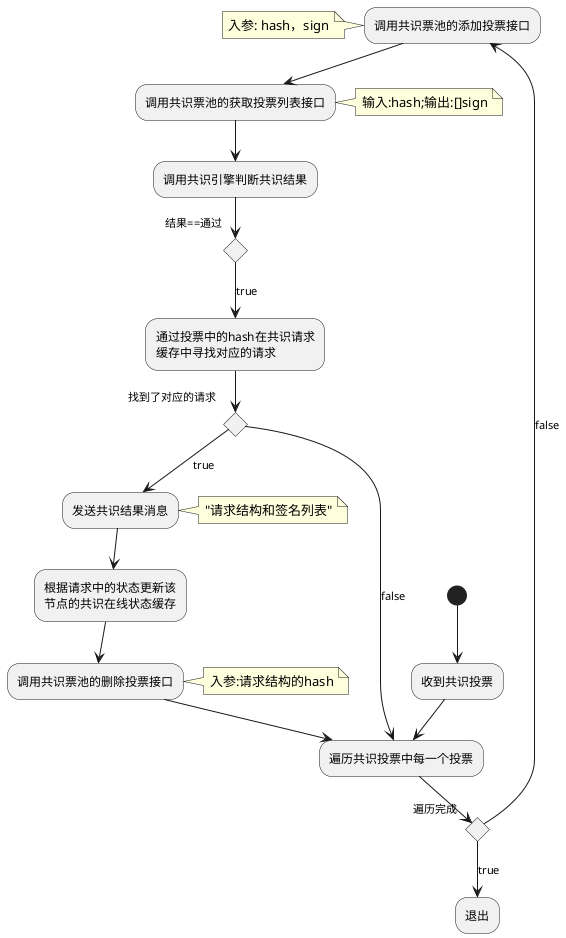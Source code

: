 @startuml
(*)-->收到共识投票
--> 遍历共识投票中每一个投票
if 遍历完成 then
    -->[true] 退出
else
--> [false]调用共识票池的添加投票接口
note left
   入参: hash，sign
end note
--> 调用共识票池的获取投票列表接口
note left
   输入:hash;输出:[]sign
end note
--> 调用共识引擎判断共识结果
if 结果==通过 then
    --> [true]"通过投票中的hash在共识请求\n缓存中寻找对应的请求"
    if 找到了对应的请求 then
        --> [true]发送共识结果消息
        note left
            "请求结构和签名列表"
        end note
        --> "根据请求中的状态更新该\n节点的共识在线状态缓存"
        --> 调用共识票池的删除投票接口
        note left 
            入参:请求结构的hash
        end note
        -->遍历共识投票中每一个投票
    else
        -->[false] 遍历共识投票中每一个投票
    endif
endif
endif
@enduml